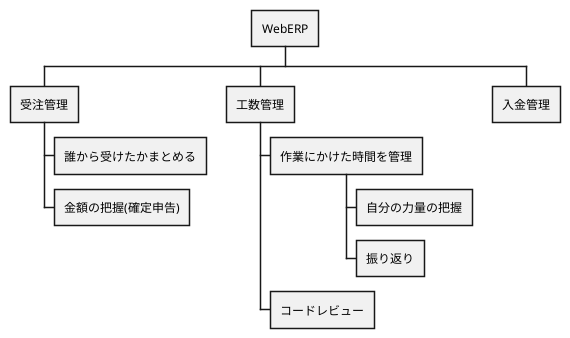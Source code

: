 @startwbs
'https://plantuml.com/wbs-diagram

* WebERP
** 受注管理
*** 誰から受けたかまとめる
*** 金額の把握(確定申告)
** 工数管理
*** 作業にかけた時間を管理
**** 自分の力量の把握
**** 振り返り
*** コードレビュー
** 入金管理
@endwbs